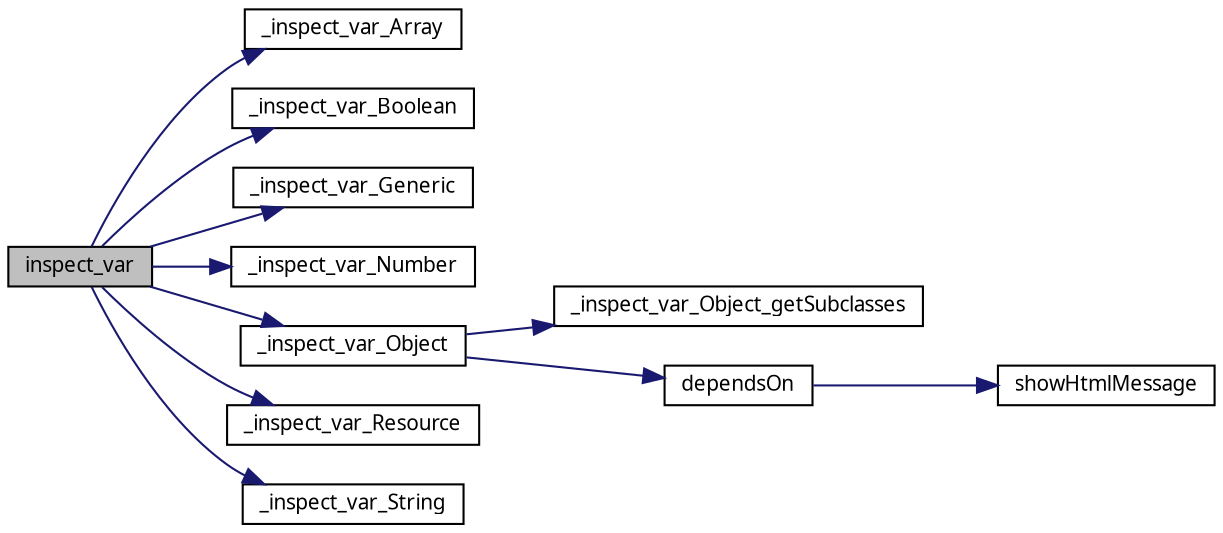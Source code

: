 digraph G
{
  edge [fontname="FreeSans.ttf",fontsize=10,labelfontname="FreeSans.ttf",labelfontsize=10];
  node [fontname="FreeSans.ttf",fontsize=10,shape=record];
rankdir=LR;
  Node1 [label="inspect_var",height=0.2,width=0.4,color="black", fillcolor="grey75", style="filled" fontcolor="black"];
  Node1 -> Node2 [color="midnightblue",fontsize=10,style="solid",fontname="FreeSans.ttf"];
  Node2 [label="_inspect_var_Array",height=0.2,width=0.4,color="black", fillcolor="white", style="filled",URL="$helpers_2Debug_8php.html#284c20df7439d694903d11a536c36dfa"];
  Node1 -> Node3 [color="midnightblue",fontsize=10,style="solid",fontname="FreeSans.ttf"];
  Node3 [label="_inspect_var_Boolean",height=0.2,width=0.4,color="black", fillcolor="white", style="filled",URL="$helpers_2Debug_8php.html#50c253ebe466022841c7e3aa0b9874f0"];
  Node1 -> Node4 [color="midnightblue",fontsize=10,style="solid",fontname="FreeSans.ttf"];
  Node4 [label="_inspect_var_Generic",height=0.2,width=0.4,color="black", fillcolor="white", style="filled",URL="$helpers_2Debug_8php.html#adfdf610a123628dd293cbbb7fdb4804"];
  Node1 -> Node5 [color="midnightblue",fontsize=10,style="solid",fontname="FreeSans.ttf"];
  Node5 [label="_inspect_var_Number",height=0.2,width=0.4,color="black", fillcolor="white", style="filled",URL="$helpers_2Debug_8php.html#8dc2086dda535ed169d0a0e6337dc34d"];
  Node1 -> Node6 [color="midnightblue",fontsize=10,style="solid",fontname="FreeSans.ttf"];
  Node6 [label="_inspect_var_Object",height=0.2,width=0.4,color="black", fillcolor="white", style="filled",URL="$helpers_2Debug_8php.html#4823a62b3eff4e06a4acee680fbf5037"];
  Node6 -> Node7 [color="midnightblue",fontsize=10,style="solid",fontname="FreeSans.ttf"];
  Node7 [label="_inspect_var_Object_getSubclasses",height=0.2,width=0.4,color="black", fillcolor="white", style="filled",URL="$helpers_2Debug_8php.html#585c311fad76a454cc21f7ce4dd93b04"];
  Node6 -> Node8 [color="midnightblue",fontsize=10,style="solid",fontname="FreeSans.ttf"];
  Node8 [label="dependsOn",height=0.2,width=0.4,color="black", fillcolor="white", style="filled",URL="$Dependancies_8php.html#b9f718e294e483c35d2f4c325d4bca7d"];
  Node8 -> Node9 [color="midnightblue",fontsize=10,style="solid",fontname="FreeSans.ttf"];
  Node9 [label="showHtmlMessage",height=0.2,width=0.4,color="black", fillcolor="white", style="filled",URL="$Error_8php.html#cf9caec5d3e29644ee0c43a70b53ad42"];
  Node1 -> Node10 [color="midnightblue",fontsize=10,style="solid",fontname="FreeSans.ttf"];
  Node10 [label="_inspect_var_Resource",height=0.2,width=0.4,color="black", fillcolor="white", style="filled",URL="$helpers_2Debug_8php.html#d178b198a82ff486c9d90039efd0e7eb"];
  Node1 -> Node11 [color="midnightblue",fontsize=10,style="solid",fontname="FreeSans.ttf"];
  Node11 [label="_inspect_var_String",height=0.2,width=0.4,color="black", fillcolor="white", style="filled",URL="$helpers_2Debug_8php.html#76c91c723a4eaf9e4f64790d6acd7410"];
}
